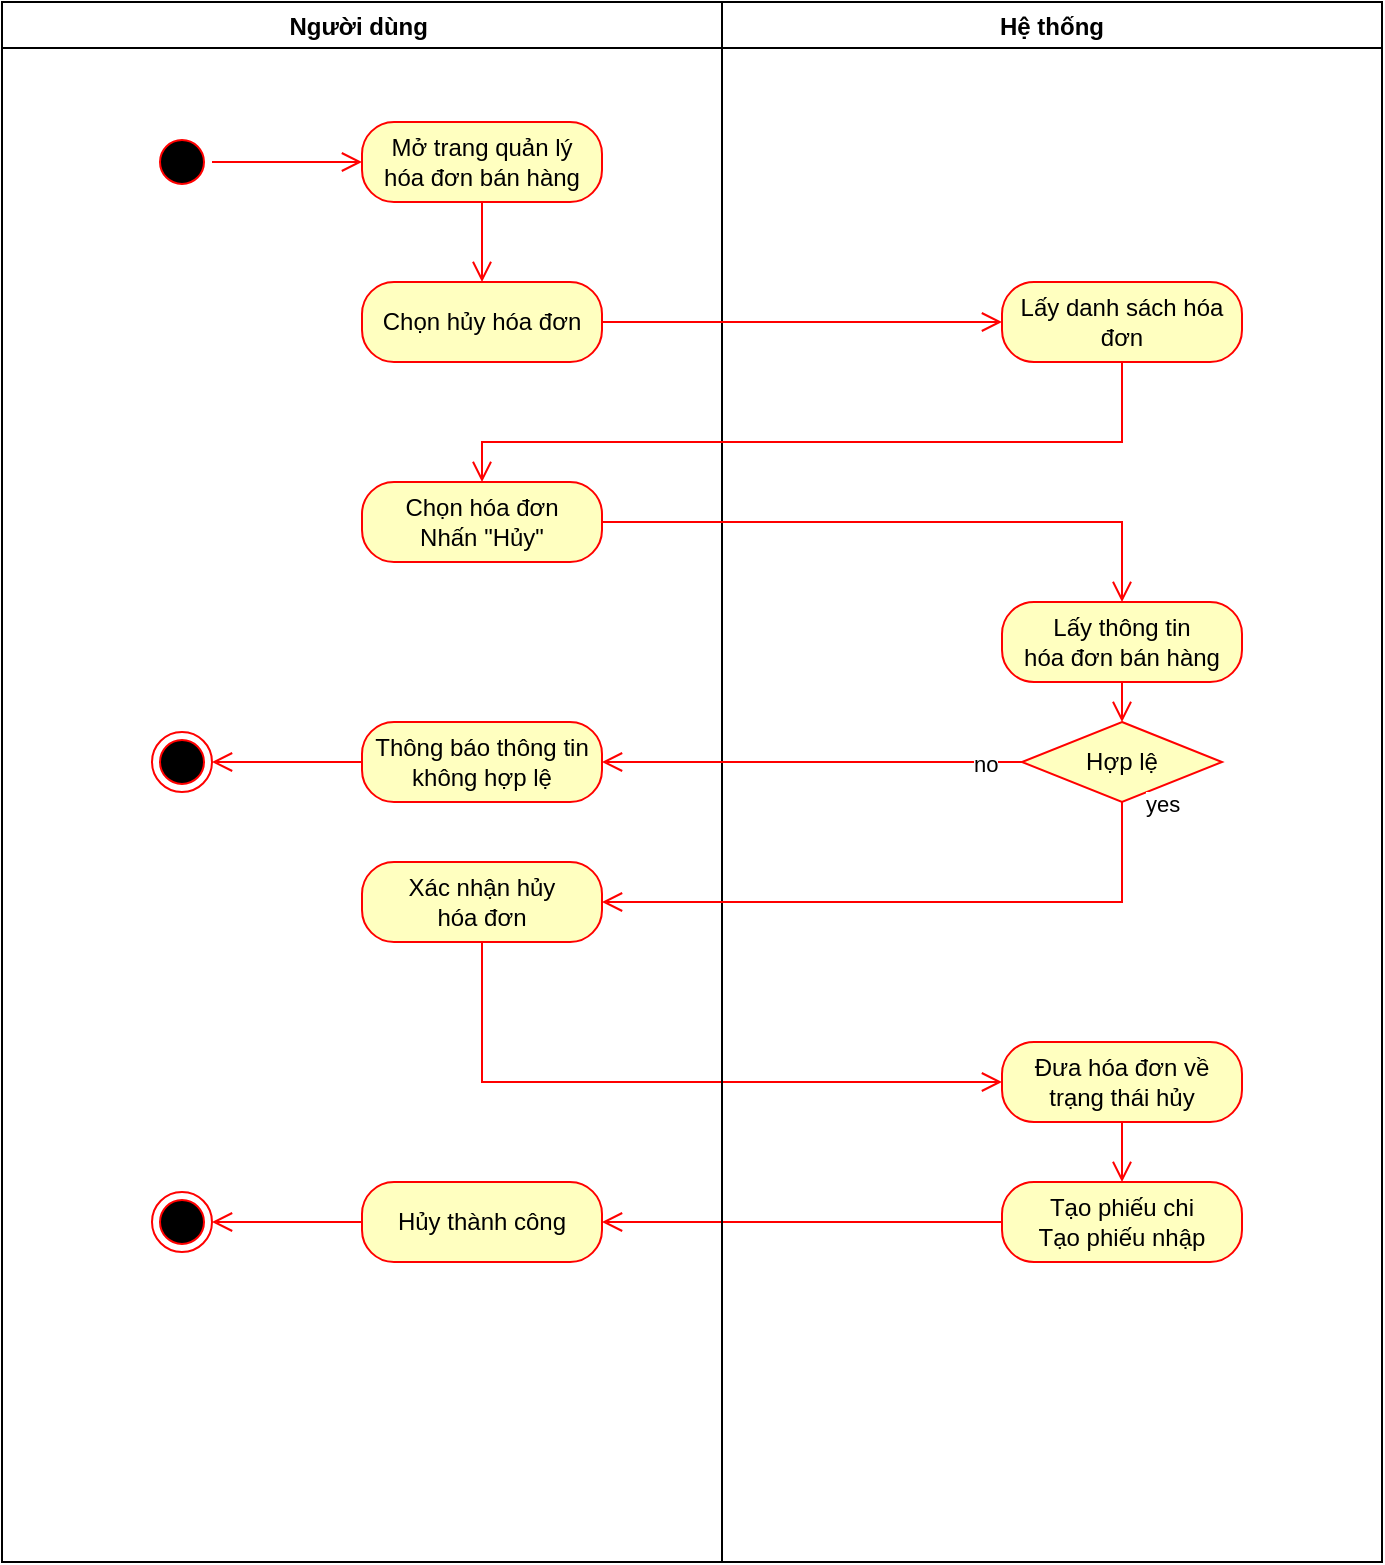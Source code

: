 <mxfile version="16.4.0" type="device"><diagram id="2WLbKiyoASw8L0LkEc_1" name="Page-1"><mxGraphModel dx="827" dy="534" grid="1" gridSize="10" guides="1" tooltips="1" connect="1" arrows="1" fold="1" page="1" pageScale="1" pageWidth="850" pageHeight="1100" math="0" shadow="0"><root><mxCell id="0"/><mxCell id="1" parent="0"/><mxCell id="HQEitQpiq8L40wNGC6P4-17" value="" style="edgeStyle=orthogonalEdgeStyle;html=1;verticalAlign=bottom;endArrow=open;endSize=8;strokeColor=#ff0000;rounded=0;entryX=0;entryY=0.5;entryDx=0;entryDy=0;exitX=0.5;exitY=1;exitDx=0;exitDy=0;" parent="1" source="HQEitQpiq8L40wNGC6P4-55" target="HQEitQpiq8L40wNGC6P4-16" edge="1"><mxGeometry relative="1" as="geometry"><mxPoint x="770" y="1130" as="targetPoint"/></mxGeometry></mxCell><mxCell id="HQEitQpiq8L40wNGC6P4-31" value="" style="edgeStyle=orthogonalEdgeStyle;html=1;verticalAlign=bottom;endArrow=open;endSize=8;strokeColor=#ff0000;rounded=0;exitX=0;exitY=0.5;exitDx=0;exitDy=0;entryX=1;entryY=0.5;entryDx=0;entryDy=0;" parent="1" source="HQEitQpiq8L40wNGC6P4-30" target="HQEitQpiq8L40wNGC6P4-18" edge="1"><mxGeometry relative="1" as="geometry"><mxPoint x="360" y="1140" as="targetPoint"/><mxPoint x="210" y="1060" as="sourcePoint"/></mxGeometry></mxCell><mxCell id="HQEitQpiq8L40wNGC6P4-34" value="Người dùng " style="swimlane;" parent="1" vertex="1"><mxGeometry y="220" width="360" height="780" as="geometry"/></mxCell><mxCell id="HQEitQpiq8L40wNGC6P4-36" value="" style="edgeStyle=orthogonalEdgeStyle;html=1;verticalAlign=bottom;endArrow=open;endSize=8;strokeColor=#ff0000;rounded=0;exitX=0;exitY=0.5;exitDx=0;exitDy=0;entryX=1;entryY=0.5;entryDx=0;entryDy=0;" parent="HQEitQpiq8L40wNGC6P4-34" source="HQEitQpiq8L40wNGC6P4-18" target="HQEitQpiq8L40wNGC6P4-37" edge="1"><mxGeometry relative="1" as="geometry"><mxPoint x="75" y="710" as="targetPoint"/><mxPoint x="75" y="670" as="sourcePoint"/><Array as="points"/></mxGeometry></mxCell><mxCell id="HQEitQpiq8L40wNGC6P4-37" value="" style="ellipse;html=1;shape=endState;fillColor=#000000;strokeColor=#ff0000;" parent="HQEitQpiq8L40wNGC6P4-34" vertex="1"><mxGeometry x="75" y="595" width="30" height="30" as="geometry"/></mxCell><mxCell id="HQEitQpiq8L40wNGC6P4-44" value="Chọn hóa đơn&lt;br&gt;Nhấn &quot;Hủy&quot;" style="rounded=1;whiteSpace=wrap;html=1;arcSize=40;fontColor=#000000;fillColor=#ffffc0;strokeColor=#ff0000;" parent="HQEitQpiq8L40wNGC6P4-34" vertex="1"><mxGeometry x="180" y="240" width="120" height="40" as="geometry"/></mxCell><mxCell id="HQEitQpiq8L40wNGC6P4-55" value="Xác nhận hủy&lt;br&gt;hóa đơn" style="rounded=1;whiteSpace=wrap;html=1;arcSize=40;fontColor=#000000;fillColor=#ffffc0;strokeColor=#ff0000;" parent="HQEitQpiq8L40wNGC6P4-34" vertex="1"><mxGeometry x="180" y="430" width="120" height="40" as="geometry"/></mxCell><mxCell id="HQEitQpiq8L40wNGC6P4-1" value="" style="ellipse;html=1;shape=startState;fillColor=#000000;strokeColor=#ff0000;" parent="HQEitQpiq8L40wNGC6P4-34" vertex="1"><mxGeometry x="75" y="65" width="30" height="30" as="geometry"/></mxCell><mxCell id="HQEitQpiq8L40wNGC6P4-2" value="" style="edgeStyle=orthogonalEdgeStyle;html=1;verticalAlign=bottom;endArrow=open;endSize=8;strokeColor=#ff0000;rounded=0;entryX=0;entryY=0.5;entryDx=0;entryDy=0;" parent="HQEitQpiq8L40wNGC6P4-34" source="HQEitQpiq8L40wNGC6P4-1" target="HQEitQpiq8L40wNGC6P4-3" edge="1"><mxGeometry relative="1" as="geometry"><mxPoint x="100" y="70" as="targetPoint"/></mxGeometry></mxCell><mxCell id="HQEitQpiq8L40wNGC6P4-3" value="Mở trang quản lý&lt;br&gt;hóa đơn bán hàng" style="rounded=1;whiteSpace=wrap;html=1;arcSize=40;fontColor=#000000;fillColor=#ffffc0;strokeColor=#ff0000;" parent="HQEitQpiq8L40wNGC6P4-34" vertex="1"><mxGeometry x="180" y="60" width="120" height="40" as="geometry"/></mxCell><mxCell id="HQEitQpiq8L40wNGC6P4-18" value="Hủy thành công" style="rounded=1;whiteSpace=wrap;html=1;arcSize=40;fontColor=#000000;fillColor=#ffffc0;strokeColor=#ff0000;" parent="HQEitQpiq8L40wNGC6P4-34" vertex="1"><mxGeometry x="180" y="590" width="120" height="40" as="geometry"/></mxCell><mxCell id="63wlhnW1U75ma5jipdeK-1" value="Chọn hủy hóa đơn" style="rounded=1;whiteSpace=wrap;html=1;arcSize=40;fontColor=#000000;fillColor=#ffffc0;strokeColor=#ff0000;" vertex="1" parent="HQEitQpiq8L40wNGC6P4-34"><mxGeometry x="180" y="140" width="120" height="40" as="geometry"/></mxCell><mxCell id="HQEitQpiq8L40wNGC6P4-6" value="" style="edgeStyle=orthogonalEdgeStyle;html=1;verticalAlign=bottom;endArrow=open;endSize=8;strokeColor=#ff0000;rounded=0;entryX=0.5;entryY=0;entryDx=0;entryDy=0;exitX=0.5;exitY=1;exitDx=0;exitDy=0;" parent="HQEitQpiq8L40wNGC6P4-34" source="HQEitQpiq8L40wNGC6P4-3" target="63wlhnW1U75ma5jipdeK-1" edge="1"><mxGeometry relative="1" as="geometry"><mxPoint x="90" y="190" as="targetPoint"/><Array as="points"><mxPoint x="240" y="140"/><mxPoint x="240" y="140"/></Array></mxGeometry></mxCell><mxCell id="63wlhnW1U75ma5jipdeK-7" value="Thông báo thông tin không hợp lệ" style="rounded=1;whiteSpace=wrap;html=1;arcSize=40;fontColor=#000000;fillColor=#ffffc0;strokeColor=#ff0000;" vertex="1" parent="HQEitQpiq8L40wNGC6P4-34"><mxGeometry x="180" y="360" width="120" height="40" as="geometry"/></mxCell><mxCell id="63wlhnW1U75ma5jipdeK-6" value="" style="ellipse;html=1;shape=endState;fillColor=#000000;strokeColor=#ff0000;" vertex="1" parent="HQEitQpiq8L40wNGC6P4-34"><mxGeometry x="75" y="365" width="30" height="30" as="geometry"/></mxCell><mxCell id="63wlhnW1U75ma5jipdeK-5" value="" style="edgeStyle=orthogonalEdgeStyle;html=1;verticalAlign=bottom;endArrow=open;endSize=8;strokeColor=#ff0000;rounded=0;exitX=0;exitY=0.5;exitDx=0;exitDy=0;entryX=1;entryY=0.5;entryDx=0;entryDy=0;" edge="1" parent="HQEitQpiq8L40wNGC6P4-34" source="63wlhnW1U75ma5jipdeK-7" target="63wlhnW1U75ma5jipdeK-6"><mxGeometry relative="1" as="geometry"><mxPoint x="67.5" y="260" as="targetPoint"/><mxPoint x="67.5" y="220" as="sourcePoint"/><Array as="points"/></mxGeometry></mxCell><mxCell id="HQEitQpiq8L40wNGC6P4-38" value="Hệ thống" style="swimlane;" parent="1" vertex="1"><mxGeometry x="360" y="220" width="330" height="780" as="geometry"/></mxCell><mxCell id="HQEitQpiq8L40wNGC6P4-52" value="Lấy thông tin&lt;br&gt;hóa đơn bán hàng" style="rounded=1;whiteSpace=wrap;html=1;arcSize=40;fontColor=#000000;fillColor=#ffffc0;strokeColor=#ff0000;" parent="HQEitQpiq8L40wNGC6P4-38" vertex="1"><mxGeometry x="140" y="300" width="120" height="40" as="geometry"/></mxCell><mxCell id="HQEitQpiq8L40wNGC6P4-16" value="Đưa hóa đơn về&lt;br&gt;trạng thái hủy" style="rounded=1;whiteSpace=wrap;html=1;arcSize=40;fontColor=#000000;fillColor=#ffffc0;strokeColor=#ff0000;" parent="HQEitQpiq8L40wNGC6P4-38" vertex="1"><mxGeometry x="140" y="520" width="120" height="40" as="geometry"/></mxCell><mxCell id="HQEitQpiq8L40wNGC6P4-30" value="Tạo phiếu chi&lt;br&gt;Tạo phiếu nhập" style="rounded=1;whiteSpace=wrap;html=1;arcSize=40;fontColor=#000000;fillColor=#ffffc0;strokeColor=#ff0000;" parent="HQEitQpiq8L40wNGC6P4-38" vertex="1"><mxGeometry x="140" y="590" width="120" height="40" as="geometry"/></mxCell><mxCell id="HQEitQpiq8L40wNGC6P4-56" value="" style="edgeStyle=orthogonalEdgeStyle;html=1;verticalAlign=bottom;endArrow=open;endSize=8;strokeColor=#ff0000;rounded=0;exitX=0.5;exitY=1;exitDx=0;exitDy=0;entryX=0.5;entryY=0;entryDx=0;entryDy=0;" parent="HQEitQpiq8L40wNGC6P4-38" source="HQEitQpiq8L40wNGC6P4-16" target="HQEitQpiq8L40wNGC6P4-30" edge="1"><mxGeometry relative="1" as="geometry"><mxPoint x="189.5" y="710" as="targetPoint"/><mxPoint x="189.5" y="670" as="sourcePoint"/><Array as="points"/></mxGeometry></mxCell><mxCell id="HQEitQpiq8L40wNGC6P4-5" value="Lấy danh sách hóa đơn" style="rounded=1;whiteSpace=wrap;html=1;arcSize=40;fontColor=#000000;fillColor=#ffffc0;strokeColor=#ff0000;" parent="HQEitQpiq8L40wNGC6P4-38" vertex="1"><mxGeometry x="140" y="140" width="120" height="40" as="geometry"/></mxCell><mxCell id="HQEitQpiq8L40wNGC6P4-41" value="Hợp lệ" style="rhombus;whiteSpace=wrap;html=1;fillColor=#ffffc0;strokeColor=#ff0000;" parent="HQEitQpiq8L40wNGC6P4-38" vertex="1"><mxGeometry x="150" y="360" width="100" height="40" as="geometry"/></mxCell><mxCell id="HQEitQpiq8L40wNGC6P4-54" value="" style="edgeStyle=orthogonalEdgeStyle;html=1;align=left;verticalAlign=bottom;endArrow=open;endSize=8;strokeColor=#ff0000;rounded=0;entryX=0.5;entryY=0;entryDx=0;entryDy=0;exitX=0.5;exitY=1;exitDx=0;exitDy=0;" parent="HQEitQpiq8L40wNGC6P4-38" source="HQEitQpiq8L40wNGC6P4-52" target="HQEitQpiq8L40wNGC6P4-41" edge="1"><mxGeometry x="-1" y="-51" relative="1" as="geometry"><mxPoint x="340" y="610" as="targetPoint"/><mxPoint x="50" y="41" as="offset"/><mxPoint x="160" y="610" as="sourcePoint"/></mxGeometry></mxCell><mxCell id="HQEitQpiq8L40wNGC6P4-53" value="" style="edgeStyle=orthogonalEdgeStyle;html=1;verticalAlign=bottom;endArrow=open;endSize=8;strokeColor=#ff0000;rounded=0;entryX=0.5;entryY=0;entryDx=0;entryDy=0;exitX=1;exitY=0.5;exitDx=0;exitDy=0;" parent="1" source="HQEitQpiq8L40wNGC6P4-44" target="HQEitQpiq8L40wNGC6P4-52" edge="1"><mxGeometry relative="1" as="geometry"><mxPoint x="545" y="550" as="targetPoint"/><mxPoint x="330" y="490" as="sourcePoint"/></mxGeometry></mxCell><mxCell id="63wlhnW1U75ma5jipdeK-2" value="" style="edgeStyle=orthogonalEdgeStyle;html=1;verticalAlign=bottom;endArrow=open;endSize=8;strokeColor=#ff0000;rounded=0;exitX=1;exitY=0.5;exitDx=0;exitDy=0;entryX=0;entryY=0.5;entryDx=0;entryDy=0;" edge="1" parent="1" source="63wlhnW1U75ma5jipdeK-1" target="HQEitQpiq8L40wNGC6P4-5"><mxGeometry relative="1" as="geometry"><mxPoint x="480" y="420" as="targetPoint"/><Array as="points"><mxPoint x="460" y="380"/><mxPoint x="460" y="380"/></Array><mxPoint x="300" y="300" as="sourcePoint"/></mxGeometry></mxCell><mxCell id="63wlhnW1U75ma5jipdeK-3" value="" style="edgeStyle=orthogonalEdgeStyle;html=1;verticalAlign=bottom;endArrow=open;endSize=8;strokeColor=#ff0000;rounded=0;exitX=0.5;exitY=1;exitDx=0;exitDy=0;entryX=0.5;entryY=0;entryDx=0;entryDy=0;" edge="1" parent="1" source="HQEitQpiq8L40wNGC6P4-5" target="HQEitQpiq8L40wNGC6P4-44"><mxGeometry relative="1" as="geometry"><mxPoint x="510" y="390" as="targetPoint"/><Array as="points"><mxPoint x="560" y="440"/><mxPoint x="240" y="440"/><mxPoint x="240" y="460"/></Array><mxPoint x="310" y="390" as="sourcePoint"/></mxGeometry></mxCell><mxCell id="63wlhnW1U75ma5jipdeK-4" value="no" style="edgeStyle=orthogonalEdgeStyle;html=1;align=left;verticalAlign=bottom;endArrow=open;endSize=8;strokeColor=#ff0000;rounded=0;exitX=0;exitY=0.5;exitDx=0;exitDy=0;entryX=1;entryY=0.5;entryDx=0;entryDy=0;" edge="1" parent="1" source="HQEitQpiq8L40wNGC6P4-41" target="63wlhnW1U75ma5jipdeK-7"><mxGeometry x="-0.75" y="10" relative="1" as="geometry"><mxPoint x="150" y="740" as="targetPoint"/><mxPoint as="offset"/><mxPoint x="100" y="690" as="sourcePoint"/></mxGeometry></mxCell><mxCell id="HQEitQpiq8L40wNGC6P4-43" value="yes" style="edgeStyle=orthogonalEdgeStyle;html=1;align=left;verticalAlign=bottom;endArrow=open;endSize=8;strokeColor=#ff0000;rounded=0;exitX=0.5;exitY=1;exitDx=0;exitDy=0;entryX=1;entryY=0.5;entryDx=0;entryDy=0;" parent="1" source="HQEitQpiq8L40wNGC6P4-41" target="HQEitQpiq8L40wNGC6P4-55" edge="1"><mxGeometry x="-0.935" y="10" relative="1" as="geometry"><mxPoint x="90" y="800" as="targetPoint"/><mxPoint as="offset"/><mxPoint x="100" y="680" as="sourcePoint"/></mxGeometry></mxCell></root></mxGraphModel></diagram></mxfile>